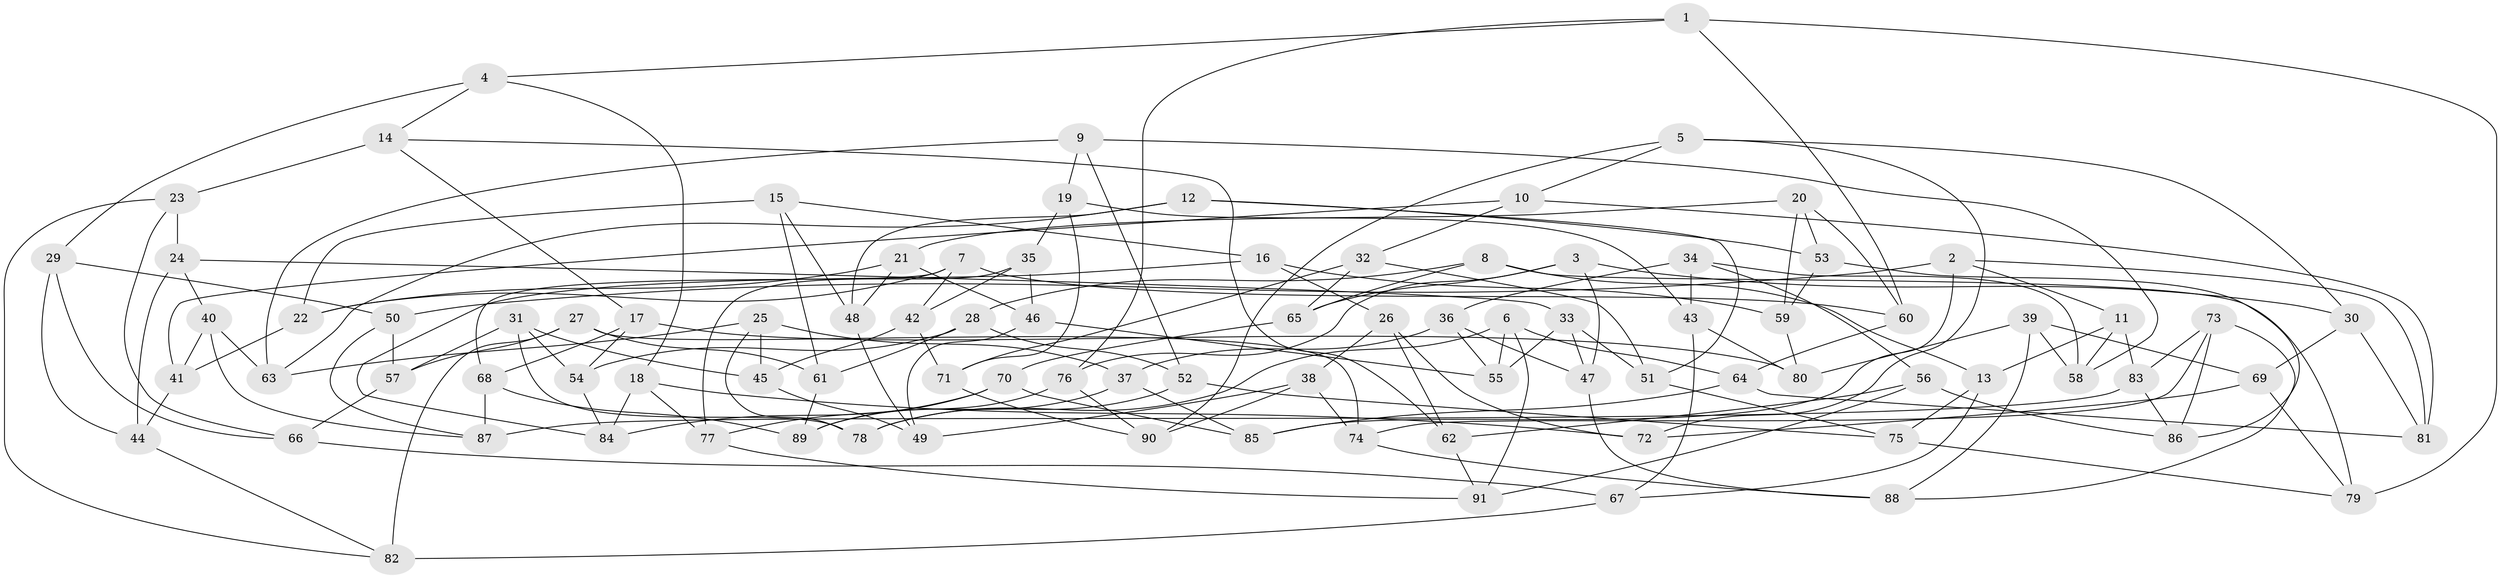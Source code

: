 // Generated by graph-tools (version 1.1) at 2025/16/03/09/25 04:16:17]
// undirected, 91 vertices, 182 edges
graph export_dot {
graph [start="1"]
  node [color=gray90,style=filled];
  1;
  2;
  3;
  4;
  5;
  6;
  7;
  8;
  9;
  10;
  11;
  12;
  13;
  14;
  15;
  16;
  17;
  18;
  19;
  20;
  21;
  22;
  23;
  24;
  25;
  26;
  27;
  28;
  29;
  30;
  31;
  32;
  33;
  34;
  35;
  36;
  37;
  38;
  39;
  40;
  41;
  42;
  43;
  44;
  45;
  46;
  47;
  48;
  49;
  50;
  51;
  52;
  53;
  54;
  55;
  56;
  57;
  58;
  59;
  60;
  61;
  62;
  63;
  64;
  65;
  66;
  67;
  68;
  69;
  70;
  71;
  72;
  73;
  74;
  75;
  76;
  77;
  78;
  79;
  80;
  81;
  82;
  83;
  84;
  85;
  86;
  87;
  88;
  89;
  90;
  91;
  1 -- 79;
  1 -- 76;
  1 -- 60;
  1 -- 4;
  2 -- 50;
  2 -- 85;
  2 -- 81;
  2 -- 11;
  3 -- 76;
  3 -- 30;
  3 -- 65;
  3 -- 47;
  4 -- 18;
  4 -- 29;
  4 -- 14;
  5 -- 90;
  5 -- 10;
  5 -- 72;
  5 -- 30;
  6 -- 55;
  6 -- 64;
  6 -- 78;
  6 -- 91;
  7 -- 42;
  7 -- 60;
  7 -- 22;
  7 -- 68;
  8 -- 65;
  8 -- 13;
  8 -- 28;
  8 -- 79;
  9 -- 19;
  9 -- 58;
  9 -- 63;
  9 -- 52;
  10 -- 81;
  10 -- 41;
  10 -- 32;
  11 -- 13;
  11 -- 83;
  11 -- 58;
  12 -- 51;
  12 -- 63;
  12 -- 53;
  12 -- 48;
  13 -- 75;
  13 -- 67;
  14 -- 17;
  14 -- 62;
  14 -- 23;
  15 -- 16;
  15 -- 22;
  15 -- 48;
  15 -- 61;
  16 -- 26;
  16 -- 59;
  16 -- 84;
  17 -- 54;
  17 -- 80;
  17 -- 68;
  18 -- 84;
  18 -- 77;
  18 -- 72;
  19 -- 43;
  19 -- 71;
  19 -- 35;
  20 -- 21;
  20 -- 53;
  20 -- 60;
  20 -- 59;
  21 -- 22;
  21 -- 46;
  21 -- 48;
  22 -- 41;
  23 -- 24;
  23 -- 66;
  23 -- 82;
  24 -- 33;
  24 -- 44;
  24 -- 40;
  25 -- 63;
  25 -- 78;
  25 -- 45;
  25 -- 37;
  26 -- 72;
  26 -- 62;
  26 -- 38;
  27 -- 57;
  27 -- 74;
  27 -- 61;
  27 -- 82;
  28 -- 52;
  28 -- 54;
  28 -- 61;
  29 -- 66;
  29 -- 44;
  29 -- 50;
  30 -- 69;
  30 -- 81;
  31 -- 57;
  31 -- 78;
  31 -- 45;
  31 -- 54;
  32 -- 71;
  32 -- 51;
  32 -- 65;
  33 -- 47;
  33 -- 51;
  33 -- 55;
  34 -- 36;
  34 -- 56;
  34 -- 43;
  34 -- 58;
  35 -- 42;
  35 -- 46;
  35 -- 77;
  36 -- 37;
  36 -- 55;
  36 -- 47;
  37 -- 85;
  37 -- 89;
  38 -- 74;
  38 -- 90;
  38 -- 49;
  39 -- 88;
  39 -- 69;
  39 -- 80;
  39 -- 58;
  40 -- 63;
  40 -- 87;
  40 -- 41;
  41 -- 44;
  42 -- 71;
  42 -- 45;
  43 -- 80;
  43 -- 67;
  44 -- 82;
  45 -- 49;
  46 -- 49;
  46 -- 55;
  47 -- 88;
  48 -- 49;
  50 -- 87;
  50 -- 57;
  51 -- 75;
  52 -- 78;
  52 -- 75;
  53 -- 86;
  53 -- 59;
  54 -- 84;
  56 -- 62;
  56 -- 86;
  56 -- 91;
  57 -- 66;
  59 -- 80;
  60 -- 64;
  61 -- 89;
  62 -- 91;
  64 -- 85;
  64 -- 81;
  65 -- 70;
  66 -- 67;
  67 -- 82;
  68 -- 87;
  68 -- 89;
  69 -- 79;
  69 -- 72;
  70 -- 85;
  70 -- 84;
  70 -- 77;
  71 -- 90;
  73 -- 88;
  73 -- 74;
  73 -- 83;
  73 -- 86;
  74 -- 88;
  75 -- 79;
  76 -- 89;
  76 -- 90;
  77 -- 91;
  83 -- 86;
  83 -- 87;
}
